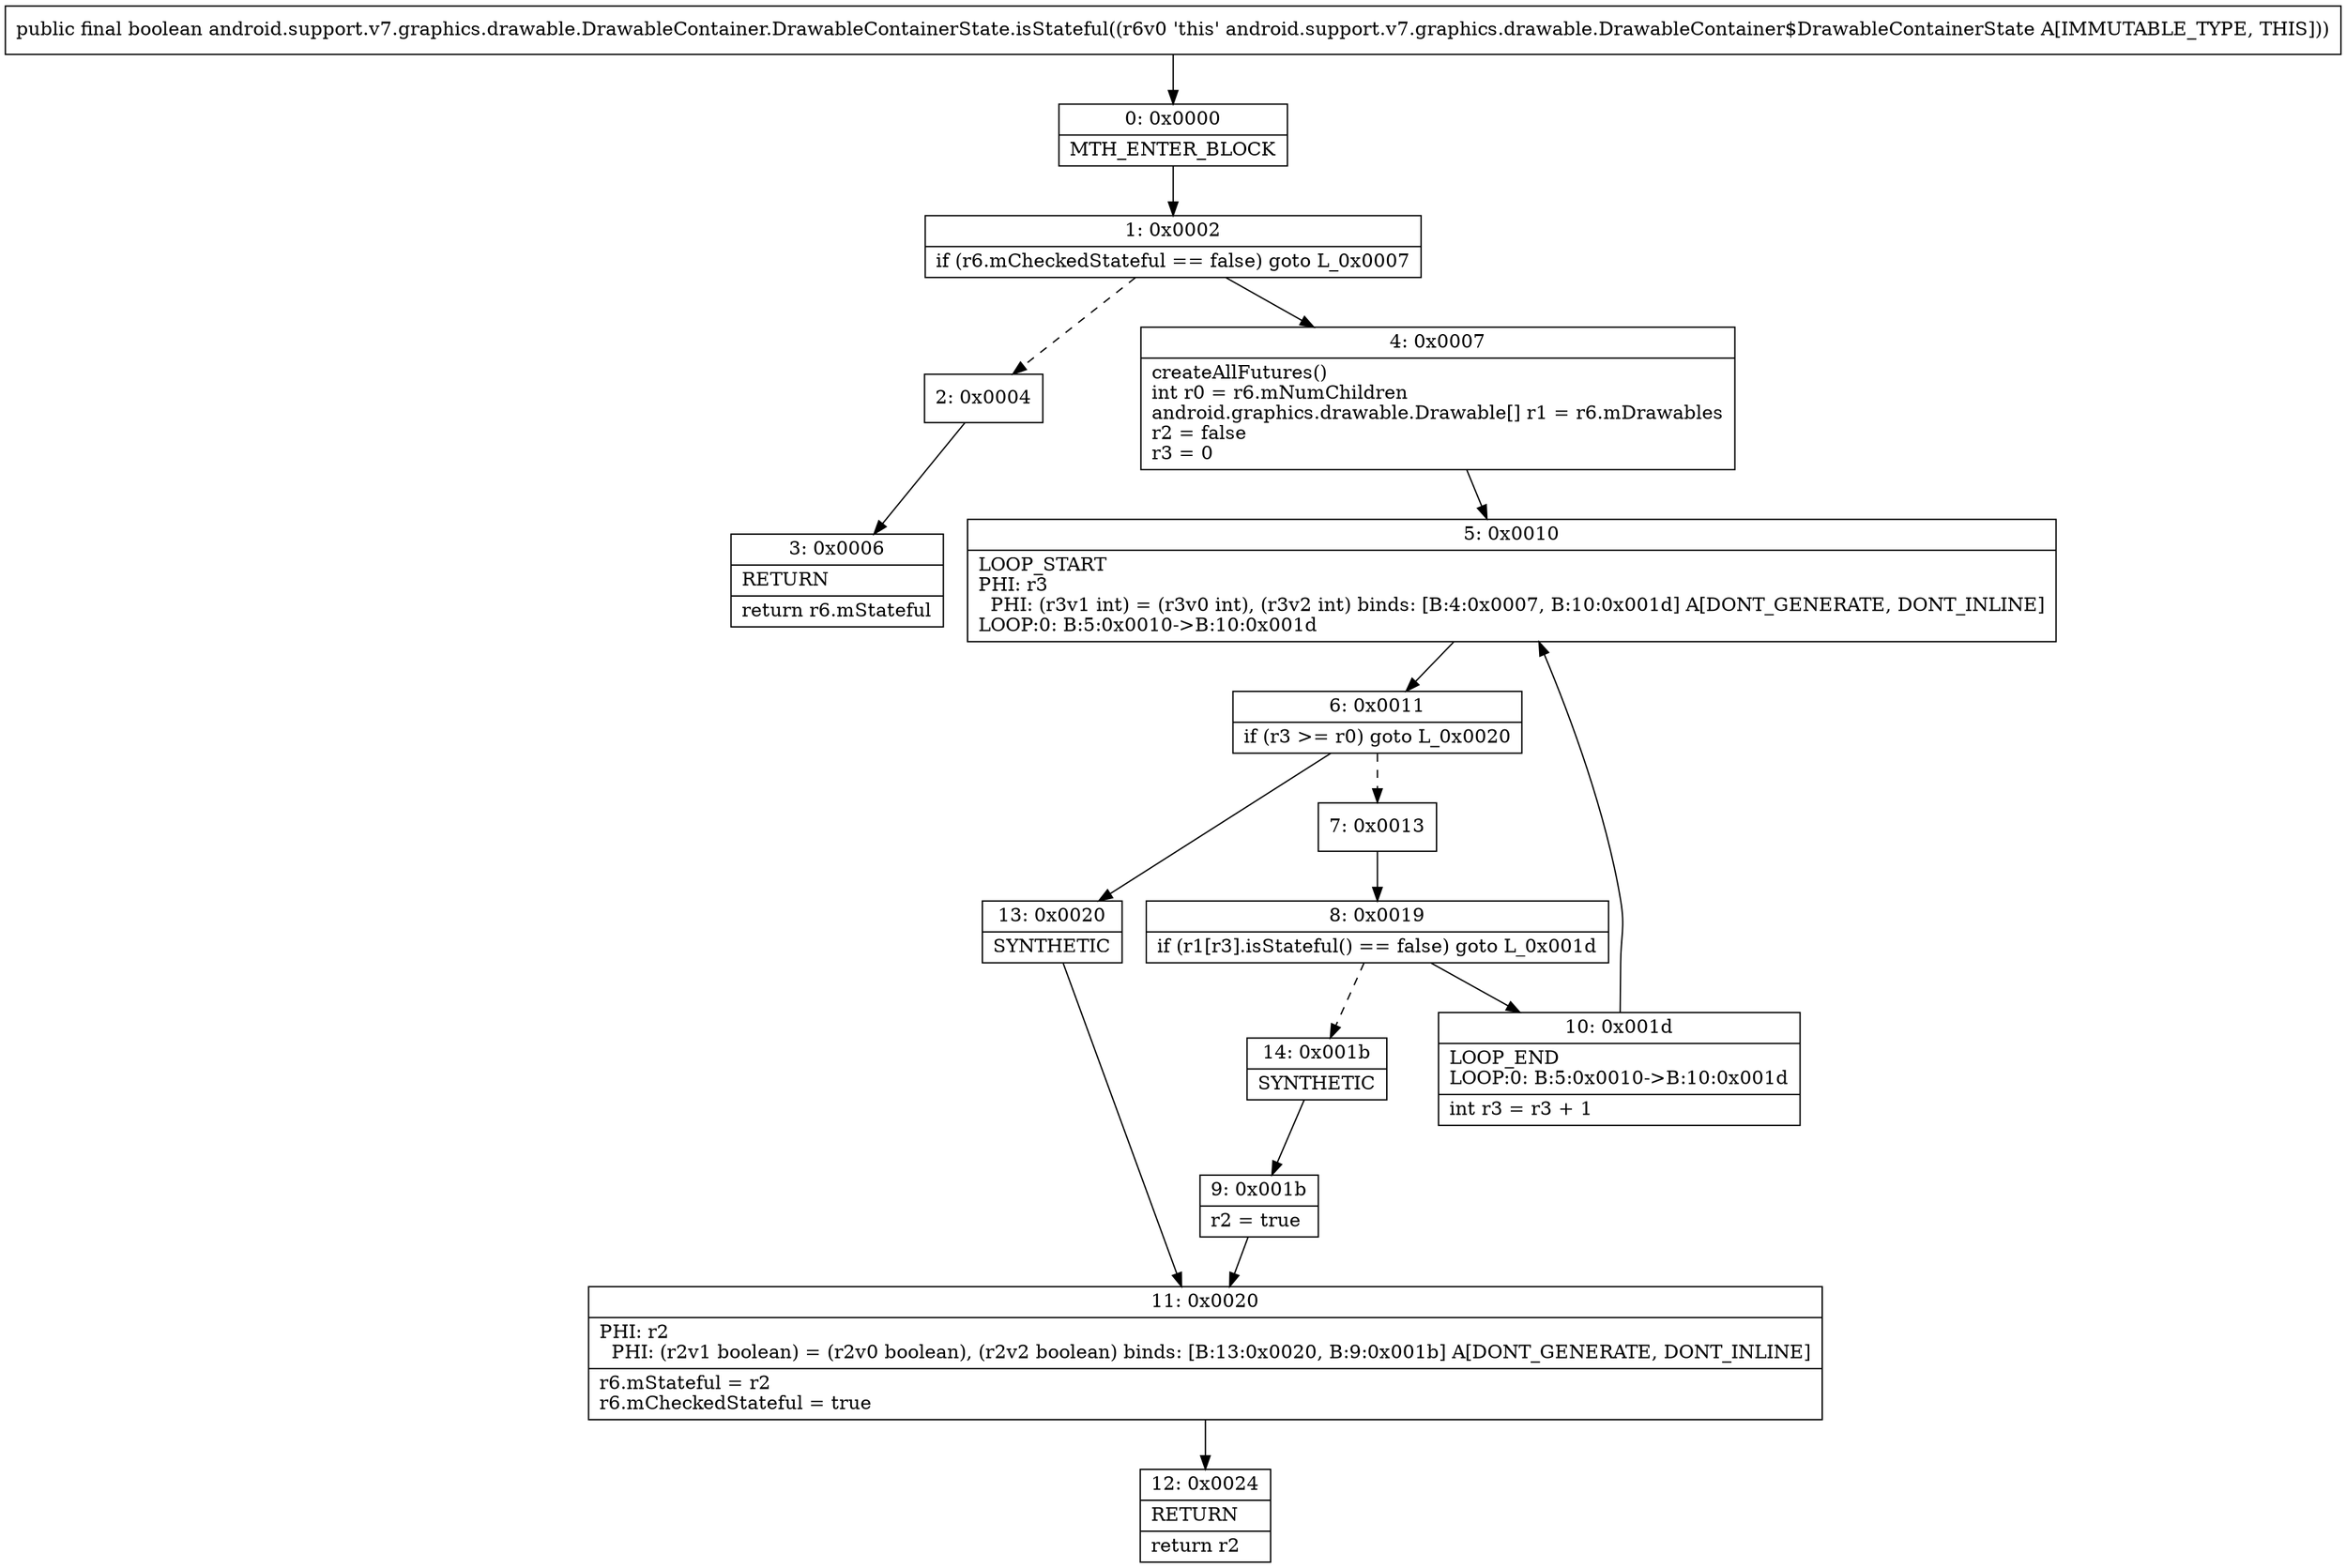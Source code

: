 digraph "CFG forandroid.support.v7.graphics.drawable.DrawableContainer.DrawableContainerState.isStateful()Z" {
Node_0 [shape=record,label="{0\:\ 0x0000|MTH_ENTER_BLOCK\l}"];
Node_1 [shape=record,label="{1\:\ 0x0002|if (r6.mCheckedStateful == false) goto L_0x0007\l}"];
Node_2 [shape=record,label="{2\:\ 0x0004}"];
Node_3 [shape=record,label="{3\:\ 0x0006|RETURN\l|return r6.mStateful\l}"];
Node_4 [shape=record,label="{4\:\ 0x0007|createAllFutures()\lint r0 = r6.mNumChildren\landroid.graphics.drawable.Drawable[] r1 = r6.mDrawables\lr2 = false\lr3 = 0\l}"];
Node_5 [shape=record,label="{5\:\ 0x0010|LOOP_START\lPHI: r3 \l  PHI: (r3v1 int) = (r3v0 int), (r3v2 int) binds: [B:4:0x0007, B:10:0x001d] A[DONT_GENERATE, DONT_INLINE]\lLOOP:0: B:5:0x0010\-\>B:10:0x001d\l}"];
Node_6 [shape=record,label="{6\:\ 0x0011|if (r3 \>= r0) goto L_0x0020\l}"];
Node_7 [shape=record,label="{7\:\ 0x0013}"];
Node_8 [shape=record,label="{8\:\ 0x0019|if (r1[r3].isStateful() == false) goto L_0x001d\l}"];
Node_9 [shape=record,label="{9\:\ 0x001b|r2 = true\l}"];
Node_10 [shape=record,label="{10\:\ 0x001d|LOOP_END\lLOOP:0: B:5:0x0010\-\>B:10:0x001d\l|int r3 = r3 + 1\l}"];
Node_11 [shape=record,label="{11\:\ 0x0020|PHI: r2 \l  PHI: (r2v1 boolean) = (r2v0 boolean), (r2v2 boolean) binds: [B:13:0x0020, B:9:0x001b] A[DONT_GENERATE, DONT_INLINE]\l|r6.mStateful = r2\lr6.mCheckedStateful = true\l}"];
Node_12 [shape=record,label="{12\:\ 0x0024|RETURN\l|return r2\l}"];
Node_13 [shape=record,label="{13\:\ 0x0020|SYNTHETIC\l}"];
Node_14 [shape=record,label="{14\:\ 0x001b|SYNTHETIC\l}"];
MethodNode[shape=record,label="{public final boolean android.support.v7.graphics.drawable.DrawableContainer.DrawableContainerState.isStateful((r6v0 'this' android.support.v7.graphics.drawable.DrawableContainer$DrawableContainerState A[IMMUTABLE_TYPE, THIS])) }"];
MethodNode -> Node_0;
Node_0 -> Node_1;
Node_1 -> Node_2[style=dashed];
Node_1 -> Node_4;
Node_2 -> Node_3;
Node_4 -> Node_5;
Node_5 -> Node_6;
Node_6 -> Node_7[style=dashed];
Node_6 -> Node_13;
Node_7 -> Node_8;
Node_8 -> Node_10;
Node_8 -> Node_14[style=dashed];
Node_9 -> Node_11;
Node_10 -> Node_5;
Node_11 -> Node_12;
Node_13 -> Node_11;
Node_14 -> Node_9;
}


